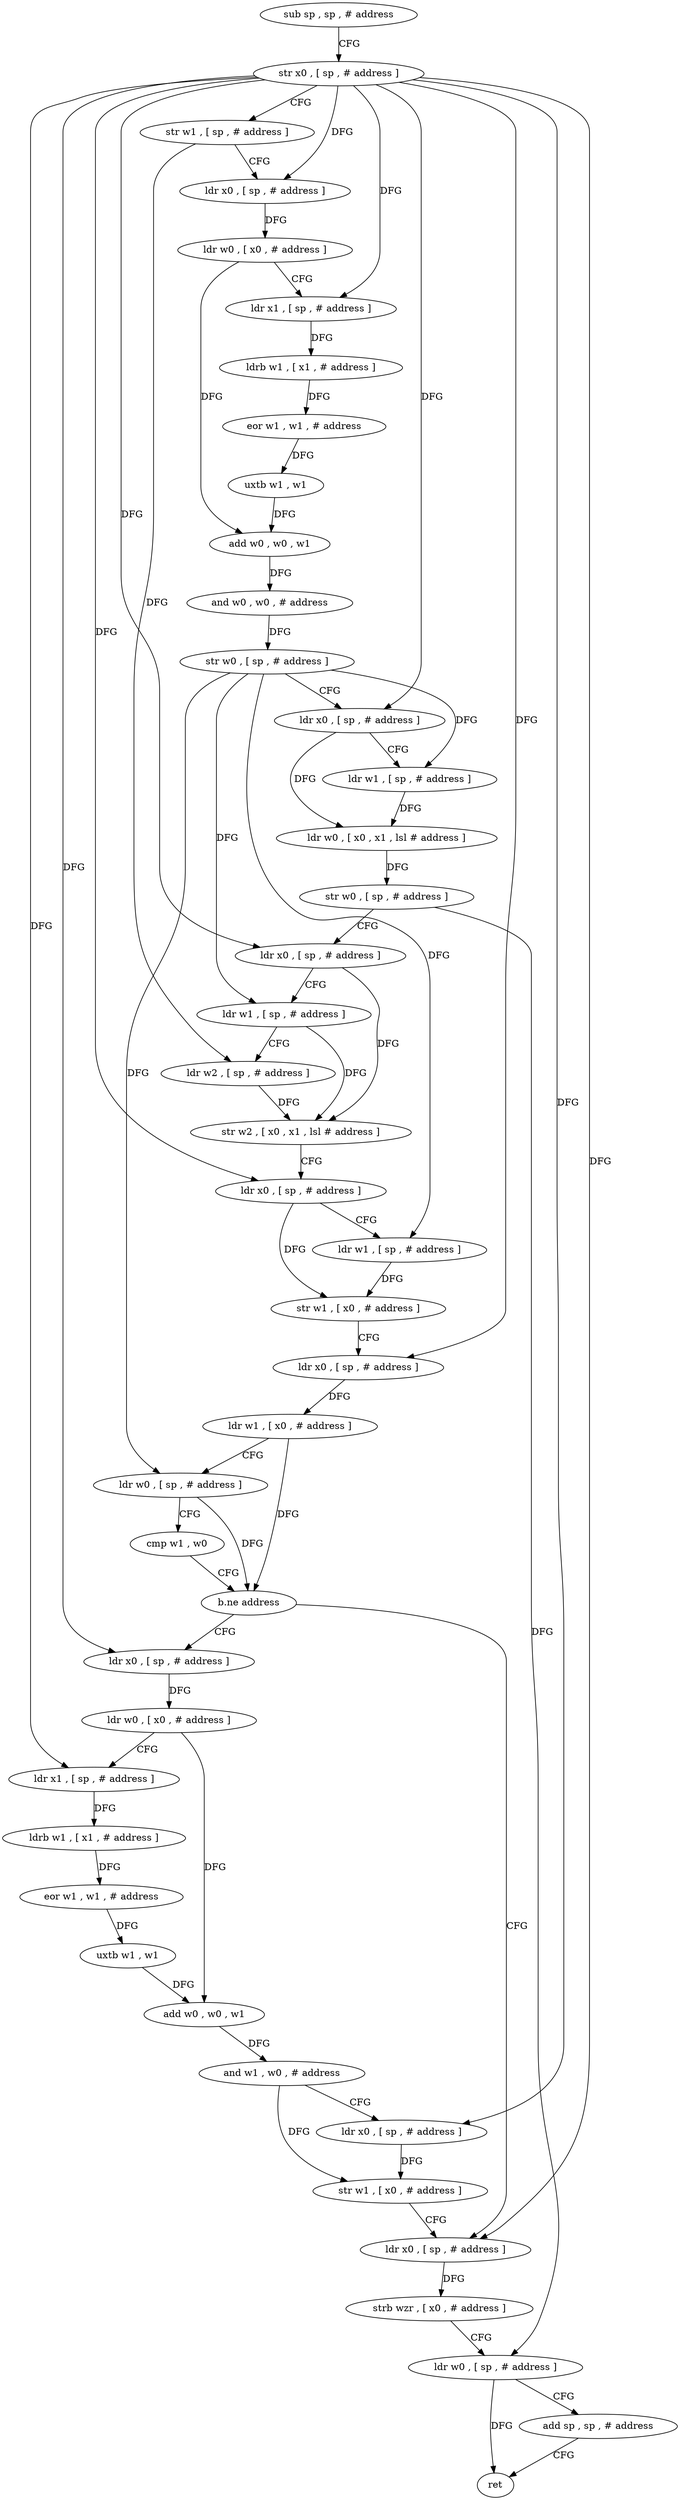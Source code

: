 digraph "func" {
"4325924" [label = "sub sp , sp , # address" ]
"4325928" [label = "str x0 , [ sp , # address ]" ]
"4325932" [label = "str w1 , [ sp , # address ]" ]
"4325936" [label = "ldr x0 , [ sp , # address ]" ]
"4325940" [label = "ldr w0 , [ x0 , # address ]" ]
"4325944" [label = "ldr x1 , [ sp , # address ]" ]
"4325948" [label = "ldrb w1 , [ x1 , # address ]" ]
"4325952" [label = "eor w1 , w1 , # address" ]
"4325956" [label = "uxtb w1 , w1" ]
"4325960" [label = "add w0 , w0 , w1" ]
"4325964" [label = "and w0 , w0 , # address" ]
"4325968" [label = "str w0 , [ sp , # address ]" ]
"4325972" [label = "ldr x0 , [ sp , # address ]" ]
"4325976" [label = "ldr w1 , [ sp , # address ]" ]
"4325980" [label = "ldr w0 , [ x0 , x1 , lsl # address ]" ]
"4325984" [label = "str w0 , [ sp , # address ]" ]
"4325988" [label = "ldr x0 , [ sp , # address ]" ]
"4325992" [label = "ldr w1 , [ sp , # address ]" ]
"4325996" [label = "ldr w2 , [ sp , # address ]" ]
"4326000" [label = "str w2 , [ x0 , x1 , lsl # address ]" ]
"4326004" [label = "ldr x0 , [ sp , # address ]" ]
"4326008" [label = "ldr w1 , [ sp , # address ]" ]
"4326012" [label = "str w1 , [ x0 , # address ]" ]
"4326016" [label = "ldr x0 , [ sp , # address ]" ]
"4326020" [label = "ldr w1 , [ x0 , # address ]" ]
"4326024" [label = "ldr w0 , [ sp , # address ]" ]
"4326028" [label = "cmp w1 , w0" ]
"4326032" [label = "b.ne address" ]
"4326076" [label = "ldr x0 , [ sp , # address ]" ]
"4326036" [label = "ldr x0 , [ sp , # address ]" ]
"4326080" [label = "strb wzr , [ x0 , # address ]" ]
"4326084" [label = "ldr w0 , [ sp , # address ]" ]
"4326088" [label = "add sp , sp , # address" ]
"4326092" [label = "ret" ]
"4326040" [label = "ldr w0 , [ x0 , # address ]" ]
"4326044" [label = "ldr x1 , [ sp , # address ]" ]
"4326048" [label = "ldrb w1 , [ x1 , # address ]" ]
"4326052" [label = "eor w1 , w1 , # address" ]
"4326056" [label = "uxtb w1 , w1" ]
"4326060" [label = "add w0 , w0 , w1" ]
"4326064" [label = "and w1 , w0 , # address" ]
"4326068" [label = "ldr x0 , [ sp , # address ]" ]
"4326072" [label = "str w1 , [ x0 , # address ]" ]
"4325924" -> "4325928" [ label = "CFG" ]
"4325928" -> "4325932" [ label = "CFG" ]
"4325928" -> "4325936" [ label = "DFG" ]
"4325928" -> "4325944" [ label = "DFG" ]
"4325928" -> "4325972" [ label = "DFG" ]
"4325928" -> "4325988" [ label = "DFG" ]
"4325928" -> "4326004" [ label = "DFG" ]
"4325928" -> "4326016" [ label = "DFG" ]
"4325928" -> "4326076" [ label = "DFG" ]
"4325928" -> "4326036" [ label = "DFG" ]
"4325928" -> "4326044" [ label = "DFG" ]
"4325928" -> "4326068" [ label = "DFG" ]
"4325932" -> "4325936" [ label = "CFG" ]
"4325932" -> "4325996" [ label = "DFG" ]
"4325936" -> "4325940" [ label = "DFG" ]
"4325940" -> "4325944" [ label = "CFG" ]
"4325940" -> "4325960" [ label = "DFG" ]
"4325944" -> "4325948" [ label = "DFG" ]
"4325948" -> "4325952" [ label = "DFG" ]
"4325952" -> "4325956" [ label = "DFG" ]
"4325956" -> "4325960" [ label = "DFG" ]
"4325960" -> "4325964" [ label = "DFG" ]
"4325964" -> "4325968" [ label = "DFG" ]
"4325968" -> "4325972" [ label = "CFG" ]
"4325968" -> "4325976" [ label = "DFG" ]
"4325968" -> "4325992" [ label = "DFG" ]
"4325968" -> "4326008" [ label = "DFG" ]
"4325968" -> "4326024" [ label = "DFG" ]
"4325972" -> "4325976" [ label = "CFG" ]
"4325972" -> "4325980" [ label = "DFG" ]
"4325976" -> "4325980" [ label = "DFG" ]
"4325980" -> "4325984" [ label = "DFG" ]
"4325984" -> "4325988" [ label = "CFG" ]
"4325984" -> "4326084" [ label = "DFG" ]
"4325988" -> "4325992" [ label = "CFG" ]
"4325988" -> "4326000" [ label = "DFG" ]
"4325992" -> "4325996" [ label = "CFG" ]
"4325992" -> "4326000" [ label = "DFG" ]
"4325996" -> "4326000" [ label = "DFG" ]
"4326000" -> "4326004" [ label = "CFG" ]
"4326004" -> "4326008" [ label = "CFG" ]
"4326004" -> "4326012" [ label = "DFG" ]
"4326008" -> "4326012" [ label = "DFG" ]
"4326012" -> "4326016" [ label = "CFG" ]
"4326016" -> "4326020" [ label = "DFG" ]
"4326020" -> "4326024" [ label = "CFG" ]
"4326020" -> "4326032" [ label = "DFG" ]
"4326024" -> "4326028" [ label = "CFG" ]
"4326024" -> "4326032" [ label = "DFG" ]
"4326028" -> "4326032" [ label = "CFG" ]
"4326032" -> "4326076" [ label = "CFG" ]
"4326032" -> "4326036" [ label = "CFG" ]
"4326076" -> "4326080" [ label = "DFG" ]
"4326036" -> "4326040" [ label = "DFG" ]
"4326080" -> "4326084" [ label = "CFG" ]
"4326084" -> "4326088" [ label = "CFG" ]
"4326084" -> "4326092" [ label = "DFG" ]
"4326088" -> "4326092" [ label = "CFG" ]
"4326040" -> "4326044" [ label = "CFG" ]
"4326040" -> "4326060" [ label = "DFG" ]
"4326044" -> "4326048" [ label = "DFG" ]
"4326048" -> "4326052" [ label = "DFG" ]
"4326052" -> "4326056" [ label = "DFG" ]
"4326056" -> "4326060" [ label = "DFG" ]
"4326060" -> "4326064" [ label = "DFG" ]
"4326064" -> "4326068" [ label = "CFG" ]
"4326064" -> "4326072" [ label = "DFG" ]
"4326068" -> "4326072" [ label = "DFG" ]
"4326072" -> "4326076" [ label = "CFG" ]
}
